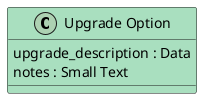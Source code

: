 @startuml
class "Upgrade Option" #A9DFBF {
  upgrade_description : Data
  notes : Small Text
}
@enduml